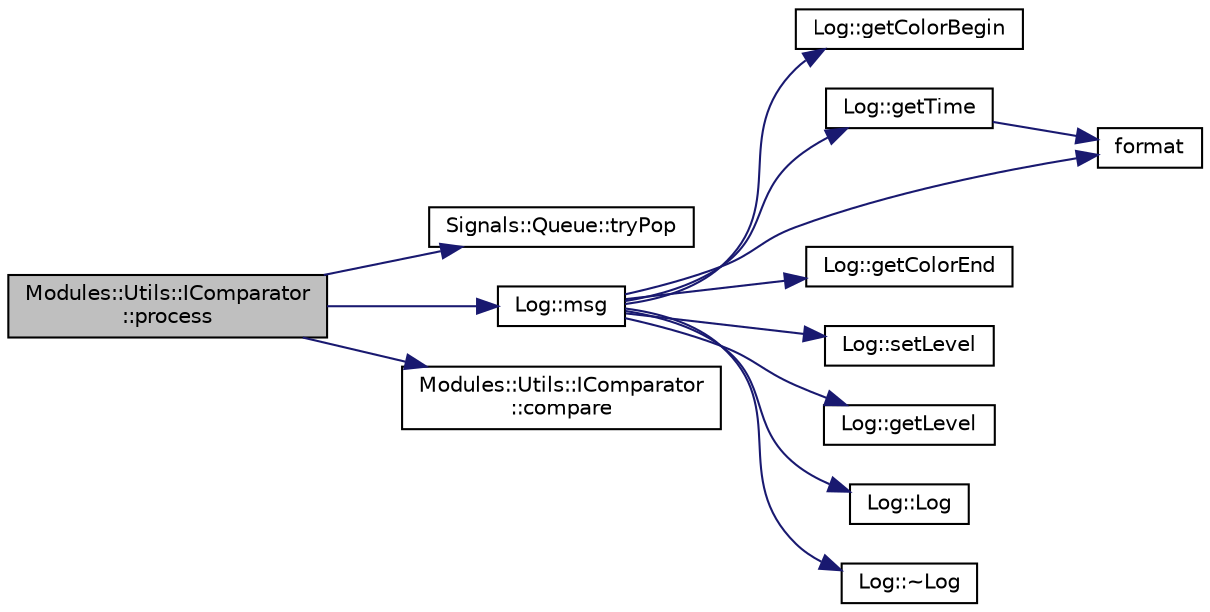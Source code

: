 digraph "Modules::Utils::IComparator::process"
{
 // INTERACTIVE_SVG=YES
  edge [fontname="Helvetica",fontsize="10",labelfontname="Helvetica",labelfontsize="10"];
  node [fontname="Helvetica",fontsize="10",shape=record];
  rankdir="LR";
  Node1 [label="Modules::Utils::IComparator\l::process",height=0.2,width=0.4,color="black", fillcolor="grey75", style="filled", fontcolor="black"];
  Node1 -> Node2 [color="midnightblue",fontsize="10",style="solid",fontname="Helvetica"];
  Node2 [label="Signals::Queue::tryPop",height=0.2,width=0.4,color="black", fillcolor="white", style="filled",URL="$class_signals_1_1_queue.html#ae2fffe599357aa2e2d8ef8b8cb3750c5"];
  Node1 -> Node3 [color="midnightblue",fontsize="10",style="solid",fontname="Helvetica"];
  Node3 [label="Log::msg",height=0.2,width=0.4,color="black", fillcolor="white", style="filled",URL="$class_log.html#a84056ae8f88a105f7b5fa3770f2f15d8"];
  Node3 -> Node4 [color="midnightblue",fontsize="10",style="solid",fontname="Helvetica"];
  Node4 [label="Log::getColorBegin",height=0.2,width=0.4,color="black", fillcolor="white", style="filled",URL="$class_log.html#a00080fae9f969e7c3eff2f40c7211cb3"];
  Node3 -> Node5 [color="midnightblue",fontsize="10",style="solid",fontname="Helvetica"];
  Node5 [label="Log::getTime",height=0.2,width=0.4,color="black", fillcolor="white", style="filled",URL="$class_log.html#a1e8efa09c5b342ba1f9ba6d13811fa14"];
  Node5 -> Node6 [color="midnightblue",fontsize="10",style="solid",fontname="Helvetica"];
  Node6 [label="format",height=0.2,width=0.4,color="black", fillcolor="white", style="filled",URL="$format_8hpp.html#a3aca22086b5c6398b980286ac7dd89ad"];
  Node3 -> Node6 [color="midnightblue",fontsize="10",style="solid",fontname="Helvetica"];
  Node3 -> Node7 [color="midnightblue",fontsize="10",style="solid",fontname="Helvetica"];
  Node7 [label="Log::getColorEnd",height=0.2,width=0.4,color="black", fillcolor="white", style="filled",URL="$class_log.html#a1a3e0507d4f5f0486dc7fa8d98954941"];
  Node3 -> Node8 [color="midnightblue",fontsize="10",style="solid",fontname="Helvetica"];
  Node8 [label="Log::setLevel",height=0.2,width=0.4,color="black", fillcolor="white", style="filled",URL="$class_log.html#a64a94fff24e5ed45a1d627d3709b6e52"];
  Node3 -> Node9 [color="midnightblue",fontsize="10",style="solid",fontname="Helvetica"];
  Node9 [label="Log::getLevel",height=0.2,width=0.4,color="black", fillcolor="white", style="filled",URL="$class_log.html#a8def54b27ed38887e1fd074c2ea18a82"];
  Node3 -> Node10 [color="midnightblue",fontsize="10",style="solid",fontname="Helvetica"];
  Node10 [label="Log::Log",height=0.2,width=0.4,color="black", fillcolor="white", style="filled",URL="$class_log.html#af6071a60aa52b6c1b511f99b4bc1b8fe"];
  Node3 -> Node11 [color="midnightblue",fontsize="10",style="solid",fontname="Helvetica"];
  Node11 [label="Log::~Log",height=0.2,width=0.4,color="black", fillcolor="white", style="filled",URL="$class_log.html#a0fbfda88fbee5027c89f6eb121059360"];
  Node1 -> Node12 [color="midnightblue",fontsize="10",style="solid",fontname="Helvetica"];
  Node12 [label="Modules::Utils::IComparator\l::compare",height=0.2,width=0.4,color="black", fillcolor="white", style="filled",URL="$class_modules_1_1_utils_1_1_i_comparator.html#a0e00cd7d873665a17c04e4d201635c9c"];
}
